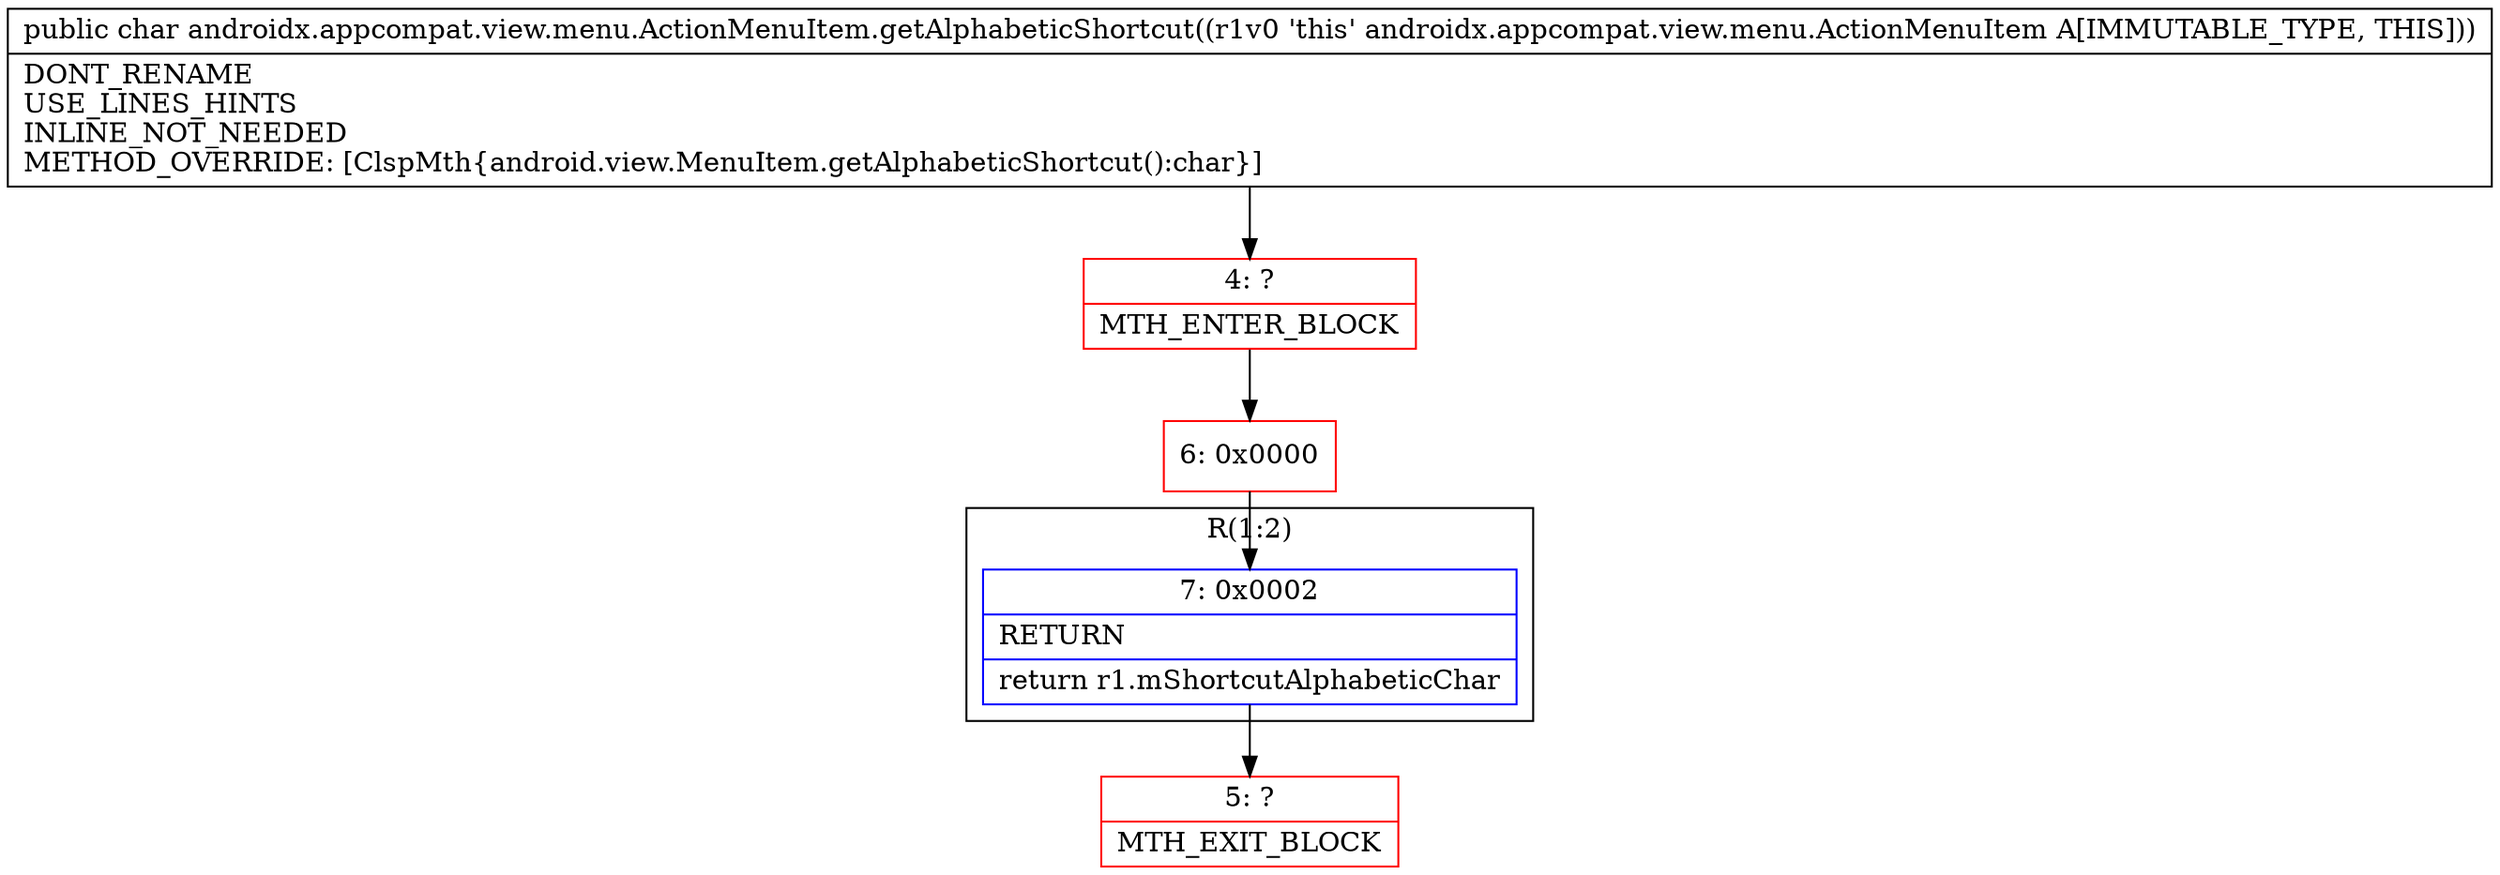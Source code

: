 digraph "CFG forandroidx.appcompat.view.menu.ActionMenuItem.getAlphabeticShortcut()C" {
subgraph cluster_Region_2109396705 {
label = "R(1:2)";
node [shape=record,color=blue];
Node_7 [shape=record,label="{7\:\ 0x0002|RETURN\l|return r1.mShortcutAlphabeticChar\l}"];
}
Node_4 [shape=record,color=red,label="{4\:\ ?|MTH_ENTER_BLOCK\l}"];
Node_6 [shape=record,color=red,label="{6\:\ 0x0000}"];
Node_5 [shape=record,color=red,label="{5\:\ ?|MTH_EXIT_BLOCK\l}"];
MethodNode[shape=record,label="{public char androidx.appcompat.view.menu.ActionMenuItem.getAlphabeticShortcut((r1v0 'this' androidx.appcompat.view.menu.ActionMenuItem A[IMMUTABLE_TYPE, THIS]))  | DONT_RENAME\lUSE_LINES_HINTS\lINLINE_NOT_NEEDED\lMETHOD_OVERRIDE: [ClspMth\{android.view.MenuItem.getAlphabeticShortcut():char\}]\l}"];
MethodNode -> Node_4;Node_7 -> Node_5;
Node_4 -> Node_6;
Node_6 -> Node_7;
}

